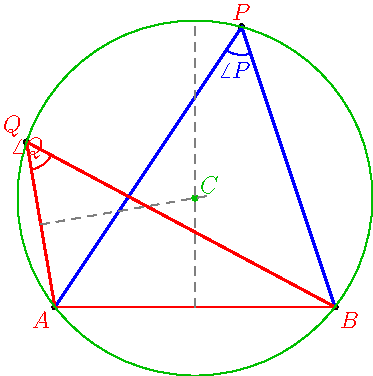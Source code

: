 size(7cm, 0);
settings.tex = "pdflatex";
unitsize(1cm);

// Define base points
pair A = (0,0);
pair B = (3,0);
pair P = (2,3);
pair Q = (-1,2);

// Draw points and labels
dot(A); label("$A$", A, SW, red);
dot(B); label("$B$", B, SE, red);
dot(P); label("$P$", P, N, red);

// -------------------------------------------------------------
// Compute circumcenter (center of circle passing through A, B, P)
// -------------------------------------------------------------
pair M1 = (A + B)/2;            // midpoint of AB
pair M2 = (A + P)/2;            // midpoint of AP

// Perpendicular bisectors
pair dir1 = rotate(90)*(B - A);
pair dir2 = rotate(270)*(P - A);

// Intersection of perpendicular bisectors gives circumcenter C
pair C = extension(M1, M1 + dir1, M2, M2 + dir2);

// -------------------------------------------------------------
// Now adjust Q so that it also lies on the same circle
// -------------------------------------------------------------
real r = abs(C - A);            // circle radius
// Project Q radially outward/inward so that |CQ| = r
Q = C + r * (Q - C) / abs(Q - C);

dot(Q); label("$Q$", Q, NW, red);

pair M3 = (A + Q)/2;            // midpoint of AQ (not used)
pair dir3 = rotate(90)*(A - Q); // not used


// -------------------------------------------------------------
// Draw everything
// -------------------------------------------------------------
draw(A--B--P--cycle, blue+1bp);   // triangle ABP
draw(A--B--Q--cycle, red+1bp);    // triangle ABQ
draw(circle(C, r), heavygreen);   // circumcircle

dot(C, heavygreen);
label("$C$", C, NE, heavygreen);

// Optionally show perpendicular bisectors (for clarity)
draw(M1--(M1 + dir1), dashed+gray);
// draw(M2--(M2 + dir2), dashed+gray);
draw(M3--(M3 + dir3), dashed+gray);

// // Angle marker at P using arc()
draw("$\angle P$", arc(P, 0.3,  180+degrees(P - A), 180+degrees(P - B)), blue, EndPenMargin);

// // Angle marker at Q using arc()
draw("$\angle Q$", arc(Q, 0.3,  180+degrees(Q - B), 180+degrees(Q - A)), red, EndPenMargin);